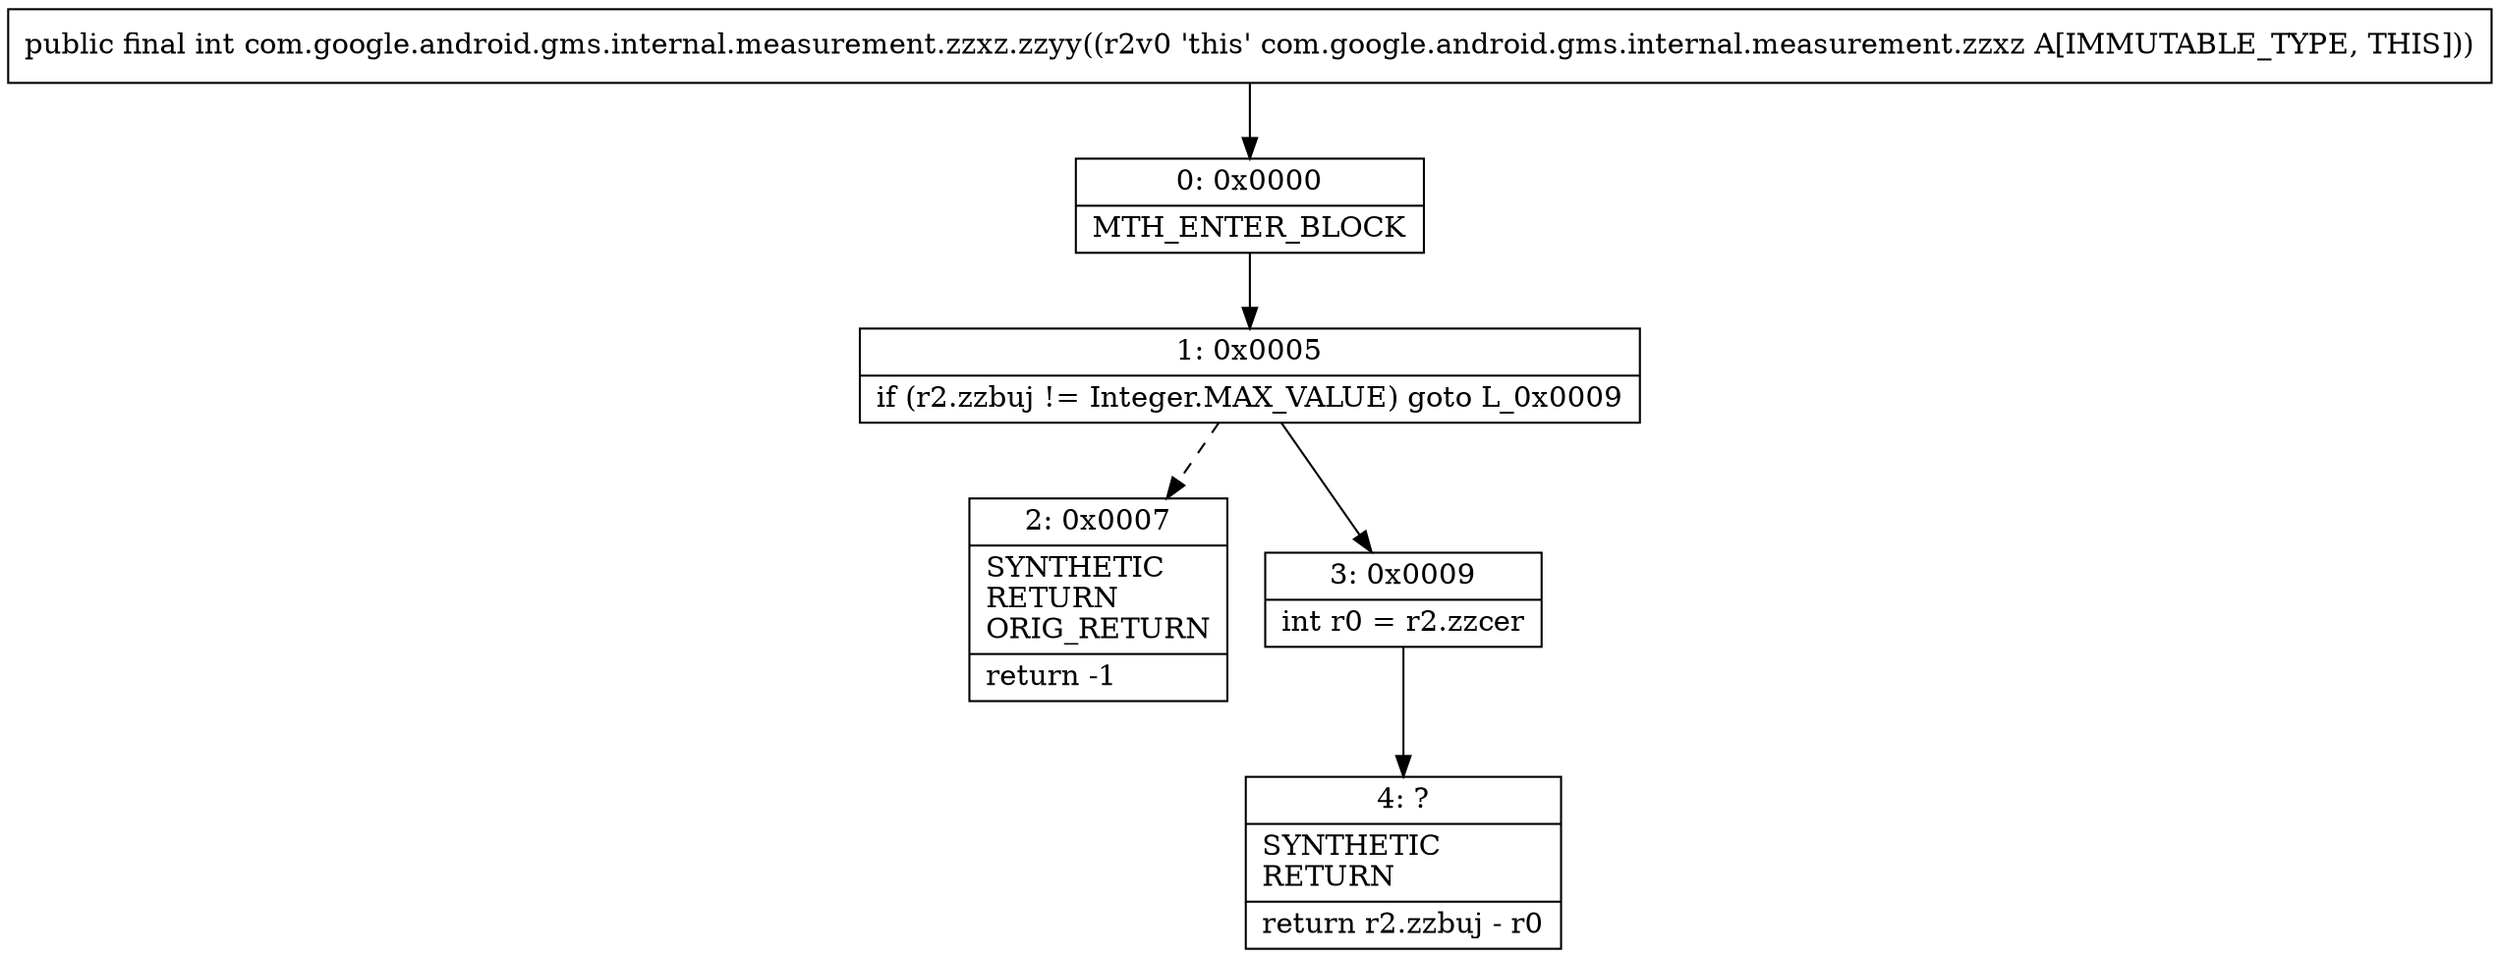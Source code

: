 digraph "CFG forcom.google.android.gms.internal.measurement.zzxz.zzyy()I" {
Node_0 [shape=record,label="{0\:\ 0x0000|MTH_ENTER_BLOCK\l}"];
Node_1 [shape=record,label="{1\:\ 0x0005|if (r2.zzbuj != Integer.MAX_VALUE) goto L_0x0009\l}"];
Node_2 [shape=record,label="{2\:\ 0x0007|SYNTHETIC\lRETURN\lORIG_RETURN\l|return \-1\l}"];
Node_3 [shape=record,label="{3\:\ 0x0009|int r0 = r2.zzcer\l}"];
Node_4 [shape=record,label="{4\:\ ?|SYNTHETIC\lRETURN\l|return r2.zzbuj \- r0\l}"];
MethodNode[shape=record,label="{public final int com.google.android.gms.internal.measurement.zzxz.zzyy((r2v0 'this' com.google.android.gms.internal.measurement.zzxz A[IMMUTABLE_TYPE, THIS])) }"];
MethodNode -> Node_0;
Node_0 -> Node_1;
Node_1 -> Node_2[style=dashed];
Node_1 -> Node_3;
Node_3 -> Node_4;
}

